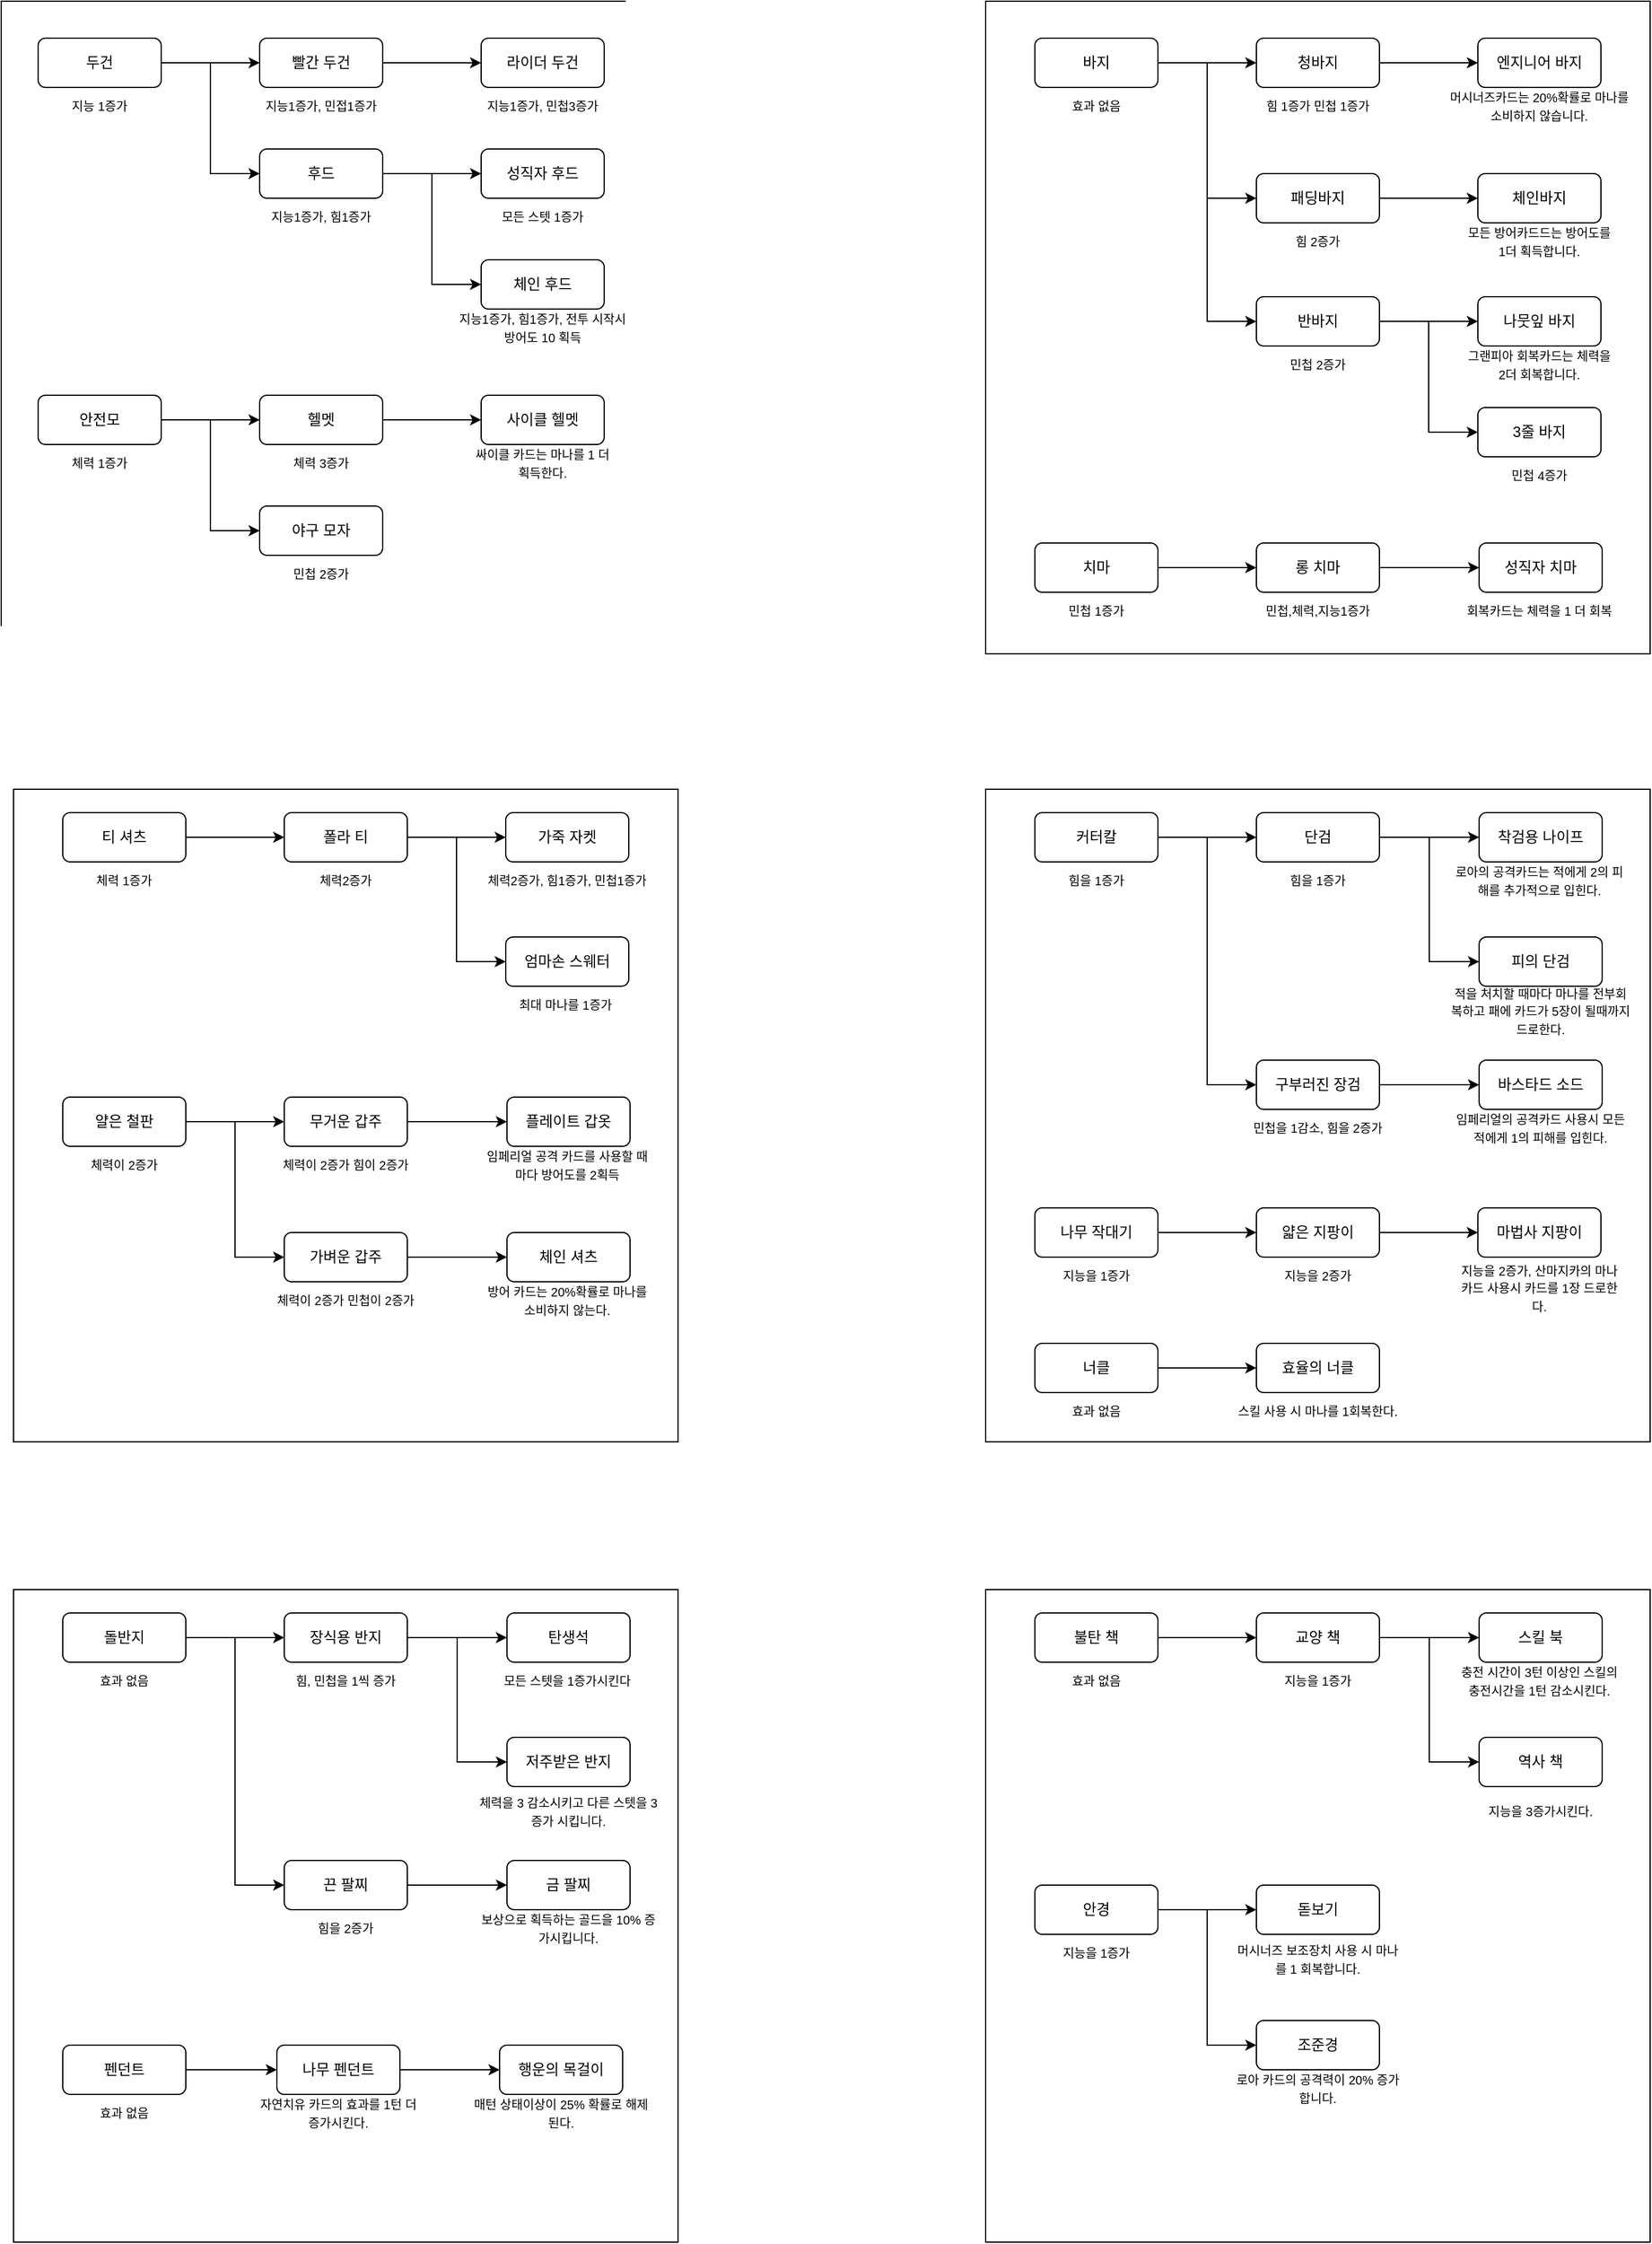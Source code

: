 <mxfile version="14.8.6" type="device"><diagram id="tRUsgmq3dJp9gUwd2POu" name="Page-1"><mxGraphModel dx="930" dy="784" grid="1" gridSize="10" guides="1" tooltips="1" connect="1" arrows="1" fold="1" page="1" pageScale="1" pageWidth="827" pageHeight="1169" math="0" shadow="0"><root><mxCell id="0"/><mxCell id="1" parent="0"/><mxCell id="1sUyY6JfvNQbtPltV4Bg-137" value="" style="rounded=0;whiteSpace=wrap;html=1;" parent="1" vertex="1"><mxGeometry x="50" y="670" width="540" height="530" as="geometry"/></mxCell><mxCell id="1sUyY6JfvNQbtPltV4Bg-136" value="" style="rounded=0;whiteSpace=wrap;html=1;" parent="1" vertex="1"><mxGeometry x="840" y="670" width="540" height="530" as="geometry"/></mxCell><mxCell id="1sUyY6JfvNQbtPltV4Bg-135" value="" style="rounded=0;whiteSpace=wrap;html=1;" parent="1" vertex="1"><mxGeometry x="840" y="30" width="540" height="530" as="geometry"/></mxCell><mxCell id="1sUyY6JfvNQbtPltV4Bg-134" value="" style="rounded=0;whiteSpace=wrap;html=1;" parent="1" vertex="1"><mxGeometry x="40" y="30" width="540" height="530" as="geometry"/></mxCell><mxCell id="1sUyY6JfvNQbtPltV4Bg-19" style="edgeStyle=orthogonalEdgeStyle;rounded=0;orthogonalLoop=1;jettySize=auto;html=1;exitX=1;exitY=0.5;exitDx=0;exitDy=0;entryX=0;entryY=0.5;entryDx=0;entryDy=0;" parent="1" source="1sUyY6JfvNQbtPltV4Bg-1" target="1sUyY6JfvNQbtPltV4Bg-2" edge="1"><mxGeometry relative="1" as="geometry"/></mxCell><mxCell id="1sUyY6JfvNQbtPltV4Bg-20" style="edgeStyle=orthogonalEdgeStyle;rounded=0;orthogonalLoop=1;jettySize=auto;html=1;exitX=1;exitY=0.5;exitDx=0;exitDy=0;entryX=0;entryY=0.5;entryDx=0;entryDy=0;" parent="1" source="1sUyY6JfvNQbtPltV4Bg-1" target="1sUyY6JfvNQbtPltV4Bg-4" edge="1"><mxGeometry relative="1" as="geometry"/></mxCell><mxCell id="1sUyY6JfvNQbtPltV4Bg-1" value="두건" style="rounded=1;whiteSpace=wrap;html=1;" parent="1" vertex="1"><mxGeometry x="70" y="60" width="100" height="40" as="geometry"/></mxCell><mxCell id="1sUyY6JfvNQbtPltV4Bg-21" style="edgeStyle=orthogonalEdgeStyle;rounded=0;orthogonalLoop=1;jettySize=auto;html=1;exitX=1;exitY=0.5;exitDx=0;exitDy=0;" parent="1" source="1sUyY6JfvNQbtPltV4Bg-2" target="1sUyY6JfvNQbtPltV4Bg-3" edge="1"><mxGeometry relative="1" as="geometry"/></mxCell><mxCell id="1sUyY6JfvNQbtPltV4Bg-2" value="빨간 두건" style="rounded=1;whiteSpace=wrap;html=1;" parent="1" vertex="1"><mxGeometry x="250" y="60" width="100" height="40" as="geometry"/></mxCell><mxCell id="1sUyY6JfvNQbtPltV4Bg-3" value="라이더 두건" style="rounded=1;whiteSpace=wrap;html=1;" parent="1" vertex="1"><mxGeometry x="430" y="60" width="100" height="40" as="geometry"/></mxCell><mxCell id="1sUyY6JfvNQbtPltV4Bg-22" style="edgeStyle=orthogonalEdgeStyle;rounded=0;orthogonalLoop=1;jettySize=auto;html=1;exitX=1;exitY=0.5;exitDx=0;exitDy=0;" parent="1" source="1sUyY6JfvNQbtPltV4Bg-4" target="1sUyY6JfvNQbtPltV4Bg-5" edge="1"><mxGeometry relative="1" as="geometry"/></mxCell><mxCell id="1sUyY6JfvNQbtPltV4Bg-23" style="edgeStyle=orthogonalEdgeStyle;rounded=0;orthogonalLoop=1;jettySize=auto;html=1;exitX=1;exitY=0.5;exitDx=0;exitDy=0;entryX=0;entryY=0.5;entryDx=0;entryDy=0;" parent="1" source="1sUyY6JfvNQbtPltV4Bg-4" target="1sUyY6JfvNQbtPltV4Bg-6" edge="1"><mxGeometry relative="1" as="geometry"/></mxCell><mxCell id="1sUyY6JfvNQbtPltV4Bg-4" value="후드" style="rounded=1;whiteSpace=wrap;html=1;" parent="1" vertex="1"><mxGeometry x="250" y="150" width="100" height="40" as="geometry"/></mxCell><mxCell id="1sUyY6JfvNQbtPltV4Bg-5" value="성직자 후드" style="rounded=1;whiteSpace=wrap;html=1;" parent="1" vertex="1"><mxGeometry x="430" y="150" width="100" height="40" as="geometry"/></mxCell><mxCell id="1sUyY6JfvNQbtPltV4Bg-6" value="체인 후드" style="rounded=1;whiteSpace=wrap;html=1;" parent="1" vertex="1"><mxGeometry x="430" y="240" width="100" height="40" as="geometry"/></mxCell><mxCell id="1sUyY6JfvNQbtPltV4Bg-25" style="edgeStyle=orthogonalEdgeStyle;rounded=0;orthogonalLoop=1;jettySize=auto;html=1;exitX=1;exitY=0.5;exitDx=0;exitDy=0;" parent="1" source="1sUyY6JfvNQbtPltV4Bg-7" target="1sUyY6JfvNQbtPltV4Bg-8" edge="1"><mxGeometry relative="1" as="geometry"/></mxCell><mxCell id="1sUyY6JfvNQbtPltV4Bg-26" style="edgeStyle=orthogonalEdgeStyle;rounded=0;orthogonalLoop=1;jettySize=auto;html=1;exitX=1;exitY=0.5;exitDx=0;exitDy=0;entryX=0;entryY=0.5;entryDx=0;entryDy=0;" parent="1" source="1sUyY6JfvNQbtPltV4Bg-7" target="1sUyY6JfvNQbtPltV4Bg-10" edge="1"><mxGeometry relative="1" as="geometry"/></mxCell><mxCell id="1sUyY6JfvNQbtPltV4Bg-7" value="안전모" style="rounded=1;whiteSpace=wrap;html=1;" parent="1" vertex="1"><mxGeometry x="70" y="350" width="100" height="40" as="geometry"/></mxCell><mxCell id="1sUyY6JfvNQbtPltV4Bg-27" style="edgeStyle=orthogonalEdgeStyle;rounded=0;orthogonalLoop=1;jettySize=auto;html=1;exitX=1;exitY=0.5;exitDx=0;exitDy=0;" parent="1" source="1sUyY6JfvNQbtPltV4Bg-8" target="1sUyY6JfvNQbtPltV4Bg-9" edge="1"><mxGeometry relative="1" as="geometry"/></mxCell><mxCell id="1sUyY6JfvNQbtPltV4Bg-8" value="헬멧" style="rounded=1;whiteSpace=wrap;html=1;" parent="1" vertex="1"><mxGeometry x="250" y="350" width="100" height="40" as="geometry"/></mxCell><mxCell id="1sUyY6JfvNQbtPltV4Bg-9" value="사이클 헬멧" style="rounded=1;whiteSpace=wrap;html=1;" parent="1" vertex="1"><mxGeometry x="430" y="350" width="100" height="40" as="geometry"/></mxCell><mxCell id="1sUyY6JfvNQbtPltV4Bg-10" value="야구 모자" style="rounded=1;whiteSpace=wrap;html=1;" parent="1" vertex="1"><mxGeometry x="250" y="440" width="100" height="40" as="geometry"/></mxCell><mxCell id="1sUyY6JfvNQbtPltV4Bg-12" value="&lt;span style=&quot;font-size: 10px&quot;&gt;지능 1증가&lt;/span&gt;" style="text;html=1;strokeColor=none;fillColor=none;align=center;verticalAlign=middle;whiteSpace=wrap;rounded=0;" parent="1" vertex="1"><mxGeometry x="60" y="100" width="120" height="30" as="geometry"/></mxCell><mxCell id="1sUyY6JfvNQbtPltV4Bg-13" value="&lt;span style=&quot;font-size: 10px&quot;&gt;지능1증가, 민접1증가&lt;/span&gt;" style="text;html=1;strokeColor=none;fillColor=none;align=center;verticalAlign=middle;whiteSpace=wrap;rounded=0;" parent="1" vertex="1"><mxGeometry x="240" y="100" width="120" height="30" as="geometry"/></mxCell><mxCell id="1sUyY6JfvNQbtPltV4Bg-14" value="&lt;span style=&quot;font-size: 10px&quot;&gt;지능1증가, 민첩3증가&lt;/span&gt;" style="text;html=1;strokeColor=none;fillColor=none;align=center;verticalAlign=middle;whiteSpace=wrap;rounded=0;" parent="1" vertex="1"><mxGeometry x="420" y="100" width="120" height="30" as="geometry"/></mxCell><mxCell id="1sUyY6JfvNQbtPltV4Bg-15" value="&lt;span style=&quot;font-size: 10px&quot;&gt;지능1증가, 힘1증가&lt;/span&gt;" style="text;html=1;strokeColor=none;fillColor=none;align=center;verticalAlign=middle;whiteSpace=wrap;rounded=0;" parent="1" vertex="1"><mxGeometry x="240" y="190" width="120" height="30" as="geometry"/></mxCell><mxCell id="1sUyY6JfvNQbtPltV4Bg-16" value="&lt;span style=&quot;font-size: 10px&quot;&gt;지능1증가, 힘1증가, 전투 시작시 방어도 10 획득&lt;/span&gt;" style="text;html=1;strokeColor=none;fillColor=none;align=center;verticalAlign=middle;whiteSpace=wrap;rounded=0;" parent="1" vertex="1"><mxGeometry x="410" y="280" width="140" height="30" as="geometry"/></mxCell><mxCell id="1sUyY6JfvNQbtPltV4Bg-18" value="&lt;span style=&quot;font-size: 10px&quot;&gt;체력 1증가&lt;/span&gt;" style="text;html=1;strokeColor=none;fillColor=none;align=center;verticalAlign=middle;whiteSpace=wrap;rounded=0;" parent="1" vertex="1"><mxGeometry x="60" y="390" width="120" height="30" as="geometry"/></mxCell><mxCell id="1sUyY6JfvNQbtPltV4Bg-24" value="&lt;span style=&quot;font-size: 10px&quot;&gt;모든 스텟 1증가&lt;/span&gt;" style="text;html=1;strokeColor=none;fillColor=none;align=center;verticalAlign=middle;whiteSpace=wrap;rounded=0;" parent="1" vertex="1"><mxGeometry x="420" y="190" width="120" height="30" as="geometry"/></mxCell><mxCell id="1sUyY6JfvNQbtPltV4Bg-28" value="&lt;span style=&quot;font-size: 10px&quot;&gt;싸이클 카드는 마나를 1 더 획득한다.&lt;/span&gt;" style="text;html=1;strokeColor=none;fillColor=none;align=center;verticalAlign=middle;whiteSpace=wrap;rounded=0;" parent="1" vertex="1"><mxGeometry x="420" y="390" width="120" height="30" as="geometry"/></mxCell><mxCell id="1sUyY6JfvNQbtPltV4Bg-29" value="&lt;span style=&quot;font-size: 10px&quot;&gt;체력 3증가&lt;/span&gt;" style="text;html=1;strokeColor=none;fillColor=none;align=center;verticalAlign=middle;whiteSpace=wrap;rounded=0;" parent="1" vertex="1"><mxGeometry x="240" y="390" width="120" height="30" as="geometry"/></mxCell><mxCell id="1sUyY6JfvNQbtPltV4Bg-30" value="&lt;span style=&quot;font-size: 10px&quot;&gt;민첩 2증가&lt;/span&gt;" style="text;html=1;strokeColor=none;fillColor=none;align=center;verticalAlign=middle;whiteSpace=wrap;rounded=0;" parent="1" vertex="1"><mxGeometry x="240" y="480" width="120" height="30" as="geometry"/></mxCell><mxCell id="1sUyY6JfvNQbtPltV4Bg-31" style="edgeStyle=orthogonalEdgeStyle;rounded=0;orthogonalLoop=1;jettySize=auto;html=1;exitX=1;exitY=0.5;exitDx=0;exitDy=0;entryX=0;entryY=0.5;entryDx=0;entryDy=0;" parent="1" source="1sUyY6JfvNQbtPltV4Bg-33" target="1sUyY6JfvNQbtPltV4Bg-35" edge="1"><mxGeometry relative="1" as="geometry"/></mxCell><mxCell id="1sUyY6JfvNQbtPltV4Bg-32" style="edgeStyle=orthogonalEdgeStyle;rounded=0;orthogonalLoop=1;jettySize=auto;html=1;exitX=1;exitY=0.5;exitDx=0;exitDy=0;entryX=0;entryY=0.5;entryDx=0;entryDy=0;" parent="1" source="1sUyY6JfvNQbtPltV4Bg-33" target="1sUyY6JfvNQbtPltV4Bg-39" edge="1"><mxGeometry relative="1" as="geometry"/></mxCell><mxCell id="1sUyY6JfvNQbtPltV4Bg-64" style="edgeStyle=orthogonalEdgeStyle;rounded=0;orthogonalLoop=1;jettySize=auto;html=1;exitX=1;exitY=0.5;exitDx=0;exitDy=0;entryX=0;entryY=0.5;entryDx=0;entryDy=0;" parent="1" source="1sUyY6JfvNQbtPltV4Bg-33" target="1sUyY6JfvNQbtPltV4Bg-60" edge="1"><mxGeometry relative="1" as="geometry"/></mxCell><mxCell id="1sUyY6JfvNQbtPltV4Bg-33" value="바지" style="rounded=1;whiteSpace=wrap;html=1;" parent="1" vertex="1"><mxGeometry x="880" y="60" width="100" height="40" as="geometry"/></mxCell><mxCell id="1sUyY6JfvNQbtPltV4Bg-34" style="edgeStyle=orthogonalEdgeStyle;rounded=0;orthogonalLoop=1;jettySize=auto;html=1;exitX=1;exitY=0.5;exitDx=0;exitDy=0;" parent="1" source="1sUyY6JfvNQbtPltV4Bg-35" target="1sUyY6JfvNQbtPltV4Bg-36" edge="1"><mxGeometry relative="1" as="geometry"/></mxCell><mxCell id="1sUyY6JfvNQbtPltV4Bg-35" value="청바지" style="rounded=1;whiteSpace=wrap;html=1;" parent="1" vertex="1"><mxGeometry x="1060" y="60" width="100" height="40" as="geometry"/></mxCell><mxCell id="1sUyY6JfvNQbtPltV4Bg-36" value="엔지니어 바지" style="rounded=1;whiteSpace=wrap;html=1;" parent="1" vertex="1"><mxGeometry x="1240" y="60" width="100" height="40" as="geometry"/></mxCell><mxCell id="1sUyY6JfvNQbtPltV4Bg-37" style="edgeStyle=orthogonalEdgeStyle;rounded=0;orthogonalLoop=1;jettySize=auto;html=1;exitX=1;exitY=0.5;exitDx=0;exitDy=0;" parent="1" source="1sUyY6JfvNQbtPltV4Bg-39" target="1sUyY6JfvNQbtPltV4Bg-40" edge="1"><mxGeometry relative="1" as="geometry"/></mxCell><mxCell id="1sUyY6JfvNQbtPltV4Bg-38" style="edgeStyle=orthogonalEdgeStyle;rounded=0;orthogonalLoop=1;jettySize=auto;html=1;exitX=1;exitY=0.5;exitDx=0;exitDy=0;entryX=0;entryY=0.5;entryDx=0;entryDy=0;" parent="1" source="1sUyY6JfvNQbtPltV4Bg-39" target="1sUyY6JfvNQbtPltV4Bg-41" edge="1"><mxGeometry relative="1" as="geometry"/></mxCell><mxCell id="1sUyY6JfvNQbtPltV4Bg-39" value="반바지" style="rounded=1;whiteSpace=wrap;html=1;" parent="1" vertex="1"><mxGeometry x="1060" y="270" width="100" height="40" as="geometry"/></mxCell><mxCell id="1sUyY6JfvNQbtPltV4Bg-40" value="나뭇잎 바지" style="rounded=1;whiteSpace=wrap;html=1;" parent="1" vertex="1"><mxGeometry x="1240" y="270" width="100" height="40" as="geometry"/></mxCell><mxCell id="1sUyY6JfvNQbtPltV4Bg-41" value="3줄 바지" style="rounded=1;whiteSpace=wrap;html=1;" parent="1" vertex="1"><mxGeometry x="1240" y="360" width="100" height="40" as="geometry"/></mxCell><mxCell id="1sUyY6JfvNQbtPltV4Bg-49" value="&lt;span style=&quot;font-size: 10px&quot;&gt;효과 없음&lt;/span&gt;" style="text;html=1;strokeColor=none;fillColor=none;align=center;verticalAlign=middle;whiteSpace=wrap;rounded=0;" parent="1" vertex="1"><mxGeometry x="870" y="100" width="120" height="30" as="geometry"/></mxCell><mxCell id="1sUyY6JfvNQbtPltV4Bg-50" value="&lt;span style=&quot;font-size: 10px&quot;&gt;힘 1증가 민첩 1증가&lt;/span&gt;" style="text;html=1;strokeColor=none;fillColor=none;align=center;verticalAlign=middle;whiteSpace=wrap;rounded=0;" parent="1" vertex="1"><mxGeometry x="1050" y="100" width="120" height="30" as="geometry"/></mxCell><mxCell id="1sUyY6JfvNQbtPltV4Bg-51" value="&lt;span style=&quot;font-size: 10px&quot;&gt;머시너즈카드는 20%확률로 마나를 소비하지 않습니다.&lt;/span&gt;" style="text;html=1;strokeColor=none;fillColor=none;align=center;verticalAlign=middle;whiteSpace=wrap;rounded=0;" parent="1" vertex="1"><mxGeometry x="1215" y="100" width="150" height="30" as="geometry"/></mxCell><mxCell id="1sUyY6JfvNQbtPltV4Bg-52" value="&lt;span style=&quot;font-size: 10px&quot;&gt;민첩 2증가&lt;/span&gt;" style="text;html=1;strokeColor=none;fillColor=none;align=center;verticalAlign=middle;whiteSpace=wrap;rounded=0;" parent="1" vertex="1"><mxGeometry x="1050" y="310" width="120" height="30" as="geometry"/></mxCell><mxCell id="1sUyY6JfvNQbtPltV4Bg-53" value="&lt;span style=&quot;font-size: 10px&quot;&gt;민첩 4증가&lt;/span&gt;" style="text;html=1;strokeColor=none;fillColor=none;align=center;verticalAlign=middle;whiteSpace=wrap;rounded=0;" parent="1" vertex="1"><mxGeometry x="1220" y="400" width="140" height="30" as="geometry"/></mxCell><mxCell id="1sUyY6JfvNQbtPltV4Bg-55" value="&lt;span style=&quot;font-size: 10px&quot;&gt;그랜피아 회복카드는 체력을 2더 회복합니다.&lt;/span&gt;" style="text;html=1;strokeColor=none;fillColor=none;align=center;verticalAlign=middle;whiteSpace=wrap;rounded=0;" parent="1" vertex="1"><mxGeometry x="1230" y="310" width="120" height="30" as="geometry"/></mxCell><mxCell id="1sUyY6JfvNQbtPltV4Bg-59" style="edgeStyle=orthogonalEdgeStyle;rounded=0;orthogonalLoop=1;jettySize=auto;html=1;exitX=1;exitY=0.5;exitDx=0;exitDy=0;" parent="1" source="1sUyY6JfvNQbtPltV4Bg-60" target="1sUyY6JfvNQbtPltV4Bg-61" edge="1"><mxGeometry relative="1" as="geometry"/></mxCell><mxCell id="1sUyY6JfvNQbtPltV4Bg-60" value="패딩바지" style="rounded=1;whiteSpace=wrap;html=1;" parent="1" vertex="1"><mxGeometry x="1060" y="170" width="100" height="40" as="geometry"/></mxCell><mxCell id="1sUyY6JfvNQbtPltV4Bg-61" value="체인바지" style="rounded=1;whiteSpace=wrap;html=1;" parent="1" vertex="1"><mxGeometry x="1240" y="170" width="100" height="40" as="geometry"/></mxCell><mxCell id="1sUyY6JfvNQbtPltV4Bg-62" value="&lt;span style=&quot;font-size: 10px&quot;&gt;힘 2증가&lt;/span&gt;" style="text;html=1;strokeColor=none;fillColor=none;align=center;verticalAlign=middle;whiteSpace=wrap;rounded=0;" parent="1" vertex="1"><mxGeometry x="1050" y="210" width="120" height="30" as="geometry"/></mxCell><mxCell id="1sUyY6JfvNQbtPltV4Bg-63" value="&lt;span style=&quot;font-size: 10px&quot;&gt;모든 방어카드드는 방어도를 1더 획득합니다.&lt;/span&gt;" style="text;html=1;strokeColor=none;fillColor=none;align=center;verticalAlign=middle;whiteSpace=wrap;rounded=0;" parent="1" vertex="1"><mxGeometry x="1230" y="210" width="120" height="30" as="geometry"/></mxCell><mxCell id="1sUyY6JfvNQbtPltV4Bg-68" style="edgeStyle=orthogonalEdgeStyle;rounded=0;orthogonalLoop=1;jettySize=auto;html=1;exitX=1;exitY=0.5;exitDx=0;exitDy=0;entryX=0;entryY=0.5;entryDx=0;entryDy=0;" parent="1" source="1sUyY6JfvNQbtPltV4Bg-65" target="1sUyY6JfvNQbtPltV4Bg-66" edge="1"><mxGeometry relative="1" as="geometry"/></mxCell><mxCell id="1sUyY6JfvNQbtPltV4Bg-65" value="치마" style="rounded=1;whiteSpace=wrap;html=1;" parent="1" vertex="1"><mxGeometry x="880" y="470" width="100" height="40" as="geometry"/></mxCell><mxCell id="1sUyY6JfvNQbtPltV4Bg-70" style="edgeStyle=orthogonalEdgeStyle;rounded=0;orthogonalLoop=1;jettySize=auto;html=1;exitX=1;exitY=0.5;exitDx=0;exitDy=0;entryX=0;entryY=0.5;entryDx=0;entryDy=0;" parent="1" source="1sUyY6JfvNQbtPltV4Bg-66" target="1sUyY6JfvNQbtPltV4Bg-69" edge="1"><mxGeometry relative="1" as="geometry"/></mxCell><mxCell id="1sUyY6JfvNQbtPltV4Bg-66" value="롱 치마" style="rounded=1;whiteSpace=wrap;html=1;" parent="1" vertex="1"><mxGeometry x="1060" y="470" width="100" height="40" as="geometry"/></mxCell><mxCell id="1sUyY6JfvNQbtPltV4Bg-69" value="성직자 치마" style="rounded=1;whiteSpace=wrap;html=1;" parent="1" vertex="1"><mxGeometry x="1241" y="470" width="100" height="40" as="geometry"/></mxCell><mxCell id="1sUyY6JfvNQbtPltV4Bg-71" value="&lt;span style=&quot;font-size: 10px&quot;&gt;회복카드는 체력을 1 더 회복&lt;/span&gt;" style="text;html=1;strokeColor=none;fillColor=none;align=center;verticalAlign=middle;whiteSpace=wrap;rounded=0;" parent="1" vertex="1"><mxGeometry x="1220" y="510" width="140" height="30" as="geometry"/></mxCell><mxCell id="1sUyY6JfvNQbtPltV4Bg-72" value="&lt;span style=&quot;font-size: 10px&quot;&gt;민첩,체력,지능1증가&lt;/span&gt;" style="text;html=1;strokeColor=none;fillColor=none;align=center;verticalAlign=middle;whiteSpace=wrap;rounded=0;" parent="1" vertex="1"><mxGeometry x="1040" y="510" width="140" height="30" as="geometry"/></mxCell><mxCell id="1sUyY6JfvNQbtPltV4Bg-73" value="&lt;span style=&quot;font-size: 10px&quot;&gt;민첩 1증가&lt;/span&gt;" style="text;html=1;strokeColor=none;fillColor=none;align=center;verticalAlign=middle;whiteSpace=wrap;rounded=0;" parent="1" vertex="1"><mxGeometry x="860" y="510" width="140" height="30" as="geometry"/></mxCell><mxCell id="1sUyY6JfvNQbtPltV4Bg-74" style="edgeStyle=orthogonalEdgeStyle;rounded=0;orthogonalLoop=1;jettySize=auto;html=1;exitX=1;exitY=0.5;exitDx=0;exitDy=0;entryX=0;entryY=0.5;entryDx=0;entryDy=0;" parent="1" source="1sUyY6JfvNQbtPltV4Bg-77" target="1sUyY6JfvNQbtPltV4Bg-79" edge="1"><mxGeometry relative="1" as="geometry"/></mxCell><mxCell id="1sUyY6JfvNQbtPltV4Bg-77" value="티 셔츠" style="rounded=1;whiteSpace=wrap;html=1;" parent="1" vertex="1"><mxGeometry x="90" y="689" width="100" height="40" as="geometry"/></mxCell><mxCell id="1sUyY6JfvNQbtPltV4Bg-78" style="edgeStyle=orthogonalEdgeStyle;rounded=0;orthogonalLoop=1;jettySize=auto;html=1;exitX=1;exitY=0.5;exitDx=0;exitDy=0;" parent="1" source="1sUyY6JfvNQbtPltV4Bg-79" target="1sUyY6JfvNQbtPltV4Bg-80" edge="1"><mxGeometry relative="1" as="geometry"/></mxCell><mxCell id="1sUyY6JfvNQbtPltV4Bg-109" style="edgeStyle=orthogonalEdgeStyle;rounded=0;orthogonalLoop=1;jettySize=auto;html=1;exitX=1;exitY=0.5;exitDx=0;exitDy=0;entryX=0;entryY=0.5;entryDx=0;entryDy=0;" parent="1" source="1sUyY6JfvNQbtPltV4Bg-79" target="1sUyY6JfvNQbtPltV4Bg-107" edge="1"><mxGeometry relative="1" as="geometry"/></mxCell><mxCell id="1sUyY6JfvNQbtPltV4Bg-79" value="폴라 티" style="rounded=1;whiteSpace=wrap;html=1;" parent="1" vertex="1"><mxGeometry x="270" y="689" width="100" height="40" as="geometry"/></mxCell><mxCell id="1sUyY6JfvNQbtPltV4Bg-80" value="가죽 자켓" style="rounded=1;whiteSpace=wrap;html=1;" parent="1" vertex="1"><mxGeometry x="450" y="689" width="100" height="40" as="geometry"/></mxCell><mxCell id="1sUyY6JfvNQbtPltV4Bg-86" value="&lt;span style=&quot;font-size: 10px&quot;&gt;체력 1증가&lt;/span&gt;" style="text;html=1;strokeColor=none;fillColor=none;align=center;verticalAlign=middle;whiteSpace=wrap;rounded=0;" parent="1" vertex="1"><mxGeometry x="80" y="729" width="120" height="30" as="geometry"/></mxCell><mxCell id="1sUyY6JfvNQbtPltV4Bg-87" value="&lt;span style=&quot;font-size: 10px&quot;&gt;체력2증가&lt;/span&gt;" style="text;html=1;strokeColor=none;fillColor=none;align=center;verticalAlign=middle;whiteSpace=wrap;rounded=0;" parent="1" vertex="1"><mxGeometry x="260" y="729" width="120" height="30" as="geometry"/></mxCell><mxCell id="1sUyY6JfvNQbtPltV4Bg-88" value="&lt;span style=&quot;font-size: 10px&quot;&gt;체력2증가, 힘1증가, 민첩1증가&lt;/span&gt;" style="text;html=1;strokeColor=none;fillColor=none;align=center;verticalAlign=middle;whiteSpace=wrap;rounded=0;" parent="1" vertex="1"><mxGeometry x="425" y="729" width="150" height="30" as="geometry"/></mxCell><mxCell id="1sUyY6JfvNQbtPltV4Bg-97" style="edgeStyle=orthogonalEdgeStyle;rounded=0;orthogonalLoop=1;jettySize=auto;html=1;exitX=1;exitY=0.5;exitDx=0;exitDy=0;entryX=0;entryY=0.5;entryDx=0;entryDy=0;" parent="1" source="1sUyY6JfvNQbtPltV4Bg-98" target="1sUyY6JfvNQbtPltV4Bg-100" edge="1"><mxGeometry relative="1" as="geometry"/></mxCell><mxCell id="1sUyY6JfvNQbtPltV4Bg-115" style="edgeStyle=orthogonalEdgeStyle;rounded=0;orthogonalLoop=1;jettySize=auto;html=1;exitX=1;exitY=0.5;exitDx=0;exitDy=0;entryX=0;entryY=0.5;entryDx=0;entryDy=0;" parent="1" source="1sUyY6JfvNQbtPltV4Bg-98" target="1sUyY6JfvNQbtPltV4Bg-111" edge="1"><mxGeometry relative="1" as="geometry"/></mxCell><mxCell id="1sUyY6JfvNQbtPltV4Bg-98" value="얄은 철판" style="rounded=1;whiteSpace=wrap;html=1;" parent="1" vertex="1"><mxGeometry x="90" y="920" width="100" height="40" as="geometry"/></mxCell><mxCell id="1sUyY6JfvNQbtPltV4Bg-99" style="edgeStyle=orthogonalEdgeStyle;rounded=0;orthogonalLoop=1;jettySize=auto;html=1;exitX=1;exitY=0.5;exitDx=0;exitDy=0;entryX=0;entryY=0.5;entryDx=0;entryDy=0;" parent="1" source="1sUyY6JfvNQbtPltV4Bg-100" target="1sUyY6JfvNQbtPltV4Bg-101" edge="1"><mxGeometry relative="1" as="geometry"/></mxCell><mxCell id="1sUyY6JfvNQbtPltV4Bg-100" value="무거운 갑주" style="rounded=1;whiteSpace=wrap;html=1;" parent="1" vertex="1"><mxGeometry x="270" y="920" width="100" height="40" as="geometry"/></mxCell><mxCell id="1sUyY6JfvNQbtPltV4Bg-101" value="플레이트 갑옷" style="rounded=1;whiteSpace=wrap;html=1;" parent="1" vertex="1"><mxGeometry x="451" y="920" width="100" height="40" as="geometry"/></mxCell><mxCell id="1sUyY6JfvNQbtPltV4Bg-102" value="&lt;span style=&quot;font-size: 10px&quot;&gt;임페리얼 공격 카드를 사용할 때마다 방어도를 2획득&lt;/span&gt;" style="text;html=1;strokeColor=none;fillColor=none;align=center;verticalAlign=middle;whiteSpace=wrap;rounded=0;" parent="1" vertex="1"><mxGeometry x="430" y="960" width="140" height="30" as="geometry"/></mxCell><mxCell id="1sUyY6JfvNQbtPltV4Bg-103" value="&lt;span style=&quot;font-size: 10px&quot;&gt;체력이 2증가 힘이 2증가&lt;/span&gt;" style="text;html=1;strokeColor=none;fillColor=none;align=center;verticalAlign=middle;whiteSpace=wrap;rounded=0;" parent="1" vertex="1"><mxGeometry x="250" y="960" width="140" height="30" as="geometry"/></mxCell><mxCell id="1sUyY6JfvNQbtPltV4Bg-104" value="&lt;span style=&quot;font-size: 10px&quot;&gt;체력이 2증가&lt;/span&gt;" style="text;html=1;strokeColor=none;fillColor=none;align=center;verticalAlign=middle;whiteSpace=wrap;rounded=0;" parent="1" vertex="1"><mxGeometry x="70" y="960" width="140" height="30" as="geometry"/></mxCell><mxCell id="1sUyY6JfvNQbtPltV4Bg-107" value="엄마손 스웨터" style="rounded=1;whiteSpace=wrap;html=1;" parent="1" vertex="1"><mxGeometry x="450" y="790" width="100" height="40" as="geometry"/></mxCell><mxCell id="1sUyY6JfvNQbtPltV4Bg-108" value="&lt;span style=&quot;font-size: 10px&quot;&gt;최대 마나를 1증가&amp;nbsp;&lt;/span&gt;" style="text;html=1;strokeColor=none;fillColor=none;align=center;verticalAlign=middle;whiteSpace=wrap;rounded=0;" parent="1" vertex="1"><mxGeometry x="440" y="830" width="120" height="30" as="geometry"/></mxCell><mxCell id="1sUyY6JfvNQbtPltV4Bg-110" style="edgeStyle=orthogonalEdgeStyle;rounded=0;orthogonalLoop=1;jettySize=auto;html=1;exitX=1;exitY=0.5;exitDx=0;exitDy=0;entryX=0;entryY=0.5;entryDx=0;entryDy=0;" parent="1" source="1sUyY6JfvNQbtPltV4Bg-111" target="1sUyY6JfvNQbtPltV4Bg-112" edge="1"><mxGeometry relative="1" as="geometry"/></mxCell><mxCell id="1sUyY6JfvNQbtPltV4Bg-111" value="가벼운 갑주" style="rounded=1;whiteSpace=wrap;html=1;" parent="1" vertex="1"><mxGeometry x="270" y="1030" width="100" height="40" as="geometry"/></mxCell><mxCell id="1sUyY6JfvNQbtPltV4Bg-112" value="체인 셔츠" style="rounded=1;whiteSpace=wrap;html=1;" parent="1" vertex="1"><mxGeometry x="451" y="1030" width="100" height="40" as="geometry"/></mxCell><mxCell id="1sUyY6JfvNQbtPltV4Bg-113" value="&lt;span style=&quot;font-size: 10px&quot;&gt;방어 카드는 20%확률로 마나를 소비하지 않는다.&lt;/span&gt;" style="text;html=1;strokeColor=none;fillColor=none;align=center;verticalAlign=middle;whiteSpace=wrap;rounded=0;" parent="1" vertex="1"><mxGeometry x="430" y="1070" width="140" height="30" as="geometry"/></mxCell><mxCell id="1sUyY6JfvNQbtPltV4Bg-114" value="&lt;span style=&quot;font-size: 10px&quot;&gt;체력이 2증가 민첩이 2증가&lt;/span&gt;" style="text;html=1;strokeColor=none;fillColor=none;align=center;verticalAlign=middle;whiteSpace=wrap;rounded=0;" parent="1" vertex="1"><mxGeometry x="250" y="1070" width="140" height="30" as="geometry"/></mxCell><mxCell id="1sUyY6JfvNQbtPltV4Bg-116" style="edgeStyle=orthogonalEdgeStyle;rounded=0;orthogonalLoop=1;jettySize=auto;html=1;exitX=1;exitY=0.5;exitDx=0;exitDy=0;entryX=0;entryY=0.5;entryDx=0;entryDy=0;" parent="1" source="1sUyY6JfvNQbtPltV4Bg-118" target="1sUyY6JfvNQbtPltV4Bg-120" edge="1"><mxGeometry relative="1" as="geometry"/></mxCell><mxCell id="1sUyY6JfvNQbtPltV4Bg-117" style="edgeStyle=orthogonalEdgeStyle;rounded=0;orthogonalLoop=1;jettySize=auto;html=1;exitX=1;exitY=0.5;exitDx=0;exitDy=0;entryX=0;entryY=0.5;entryDx=0;entryDy=0;" parent="1" source="1sUyY6JfvNQbtPltV4Bg-118" target="1sUyY6JfvNQbtPltV4Bg-126" edge="1"><mxGeometry relative="1" as="geometry"/></mxCell><mxCell id="1sUyY6JfvNQbtPltV4Bg-118" value="커터칼" style="rounded=1;whiteSpace=wrap;html=1;" parent="1" vertex="1"><mxGeometry x="880" y="689" width="100" height="40" as="geometry"/></mxCell><mxCell id="1sUyY6JfvNQbtPltV4Bg-119" style="edgeStyle=orthogonalEdgeStyle;rounded=0;orthogonalLoop=1;jettySize=auto;html=1;exitX=1;exitY=0.5;exitDx=0;exitDy=0;entryX=0;entryY=0.5;entryDx=0;entryDy=0;" parent="1" source="1sUyY6JfvNQbtPltV4Bg-120" target="1sUyY6JfvNQbtPltV4Bg-121" edge="1"><mxGeometry relative="1" as="geometry"/></mxCell><mxCell id="1sUyY6JfvNQbtPltV4Bg-144" style="edgeStyle=orthogonalEdgeStyle;rounded=0;orthogonalLoop=1;jettySize=auto;html=1;exitX=1;exitY=0.5;exitDx=0;exitDy=0;entryX=0;entryY=0.5;entryDx=0;entryDy=0;" parent="1" source="1sUyY6JfvNQbtPltV4Bg-120" target="1sUyY6JfvNQbtPltV4Bg-131" edge="1"><mxGeometry relative="1" as="geometry"/></mxCell><mxCell id="1sUyY6JfvNQbtPltV4Bg-120" value="단검" style="rounded=1;whiteSpace=wrap;html=1;" parent="1" vertex="1"><mxGeometry x="1060" y="689" width="100" height="40" as="geometry"/></mxCell><mxCell id="1sUyY6JfvNQbtPltV4Bg-121" value="착검용 나이프" style="rounded=1;whiteSpace=wrap;html=1;" parent="1" vertex="1"><mxGeometry x="1241" y="689" width="100" height="40" as="geometry"/></mxCell><mxCell id="1sUyY6JfvNQbtPltV4Bg-122" value="&lt;span style=&quot;font-size: 10px&quot;&gt;로아의 공격카드는 적에게 2의 피해를 추가적으로 입힌다.&lt;/span&gt;" style="text;html=1;strokeColor=none;fillColor=none;align=center;verticalAlign=middle;whiteSpace=wrap;rounded=0;" parent="1" vertex="1"><mxGeometry x="1220" y="729" width="140" height="30" as="geometry"/></mxCell><mxCell id="1sUyY6JfvNQbtPltV4Bg-123" value="&lt;span style=&quot;font-size: 10px&quot;&gt;힘을 1증가&lt;/span&gt;" style="text;html=1;strokeColor=none;fillColor=none;align=center;verticalAlign=middle;whiteSpace=wrap;rounded=0;" parent="1" vertex="1"><mxGeometry x="1040" y="729" width="140" height="30" as="geometry"/></mxCell><mxCell id="1sUyY6JfvNQbtPltV4Bg-124" value="&lt;span style=&quot;font-size: 10px&quot;&gt;힘을 1증가&lt;/span&gt;" style="text;html=1;strokeColor=none;fillColor=none;align=center;verticalAlign=middle;whiteSpace=wrap;rounded=0;" parent="1" vertex="1"><mxGeometry x="860" y="729" width="140" height="30" as="geometry"/></mxCell><mxCell id="1sUyY6JfvNQbtPltV4Bg-125" style="edgeStyle=orthogonalEdgeStyle;rounded=0;orthogonalLoop=1;jettySize=auto;html=1;exitX=1;exitY=0.5;exitDx=0;exitDy=0;entryX=0;entryY=0.5;entryDx=0;entryDy=0;" parent="1" source="1sUyY6JfvNQbtPltV4Bg-126" target="1sUyY6JfvNQbtPltV4Bg-127" edge="1"><mxGeometry relative="1" as="geometry"/></mxCell><mxCell id="1sUyY6JfvNQbtPltV4Bg-126" value="구부러진 장검" style="rounded=1;whiteSpace=wrap;html=1;" parent="1" vertex="1"><mxGeometry x="1060" y="890" width="100" height="40" as="geometry"/></mxCell><mxCell id="1sUyY6JfvNQbtPltV4Bg-127" value="바스타드 소드" style="rounded=1;whiteSpace=wrap;html=1;" parent="1" vertex="1"><mxGeometry x="1241" y="890" width="100" height="40" as="geometry"/></mxCell><mxCell id="1sUyY6JfvNQbtPltV4Bg-128" value="&lt;span style=&quot;font-size: 10px&quot;&gt;임페리얼의 공격카드 사용시 모든 적에게 1의 피해를 입힌다.&lt;/span&gt;" style="text;html=1;strokeColor=none;fillColor=none;align=center;verticalAlign=middle;whiteSpace=wrap;rounded=0;" parent="1" vertex="1"><mxGeometry x="1216" y="930" width="150" height="30" as="geometry"/></mxCell><mxCell id="1sUyY6JfvNQbtPltV4Bg-129" value="&lt;span style=&quot;font-size: 10px&quot;&gt;민첩을 1감소, 힘을 2증가&lt;/span&gt;" style="text;html=1;strokeColor=none;fillColor=none;align=center;verticalAlign=middle;whiteSpace=wrap;rounded=0;" parent="1" vertex="1"><mxGeometry x="1040" y="930" width="140" height="30" as="geometry"/></mxCell><mxCell id="1sUyY6JfvNQbtPltV4Bg-141" style="edgeStyle=orthogonalEdgeStyle;rounded=0;orthogonalLoop=1;jettySize=auto;html=1;exitX=1;exitY=0.5;exitDx=0;exitDy=0;entryX=0;entryY=0.5;entryDx=0;entryDy=0;" parent="1" source="1sUyY6JfvNQbtPltV4Bg-130" target="1sUyY6JfvNQbtPltV4Bg-140" edge="1"><mxGeometry relative="1" as="geometry"/></mxCell><mxCell id="1sUyY6JfvNQbtPltV4Bg-130" value="나무 작대기" style="rounded=1;whiteSpace=wrap;html=1;" parent="1" vertex="1"><mxGeometry x="880" y="1010" width="100" height="40" as="geometry"/></mxCell><mxCell id="1sUyY6JfvNQbtPltV4Bg-131" value="피의 단검" style="rounded=1;whiteSpace=wrap;html=1;" parent="1" vertex="1"><mxGeometry x="1241" y="790" width="100" height="40" as="geometry"/></mxCell><mxCell id="1sUyY6JfvNQbtPltV4Bg-139" style="edgeStyle=orthogonalEdgeStyle;rounded=0;orthogonalLoop=1;jettySize=auto;html=1;exitX=1;exitY=0.5;exitDx=0;exitDy=0;entryX=0;entryY=0.5;entryDx=0;entryDy=0;" parent="1" source="1sUyY6JfvNQbtPltV4Bg-132" target="1sUyY6JfvNQbtPltV4Bg-138" edge="1"><mxGeometry relative="1" as="geometry"/></mxCell><mxCell id="1sUyY6JfvNQbtPltV4Bg-132" value="너클" style="rounded=1;whiteSpace=wrap;html=1;" parent="1" vertex="1"><mxGeometry x="880" y="1120" width="100" height="40" as="geometry"/></mxCell><mxCell id="1sUyY6JfvNQbtPltV4Bg-138" value="효율의 너클" style="rounded=1;whiteSpace=wrap;html=1;" parent="1" vertex="1"><mxGeometry x="1060" y="1120" width="100" height="40" as="geometry"/></mxCell><mxCell id="1sUyY6JfvNQbtPltV4Bg-143" style="edgeStyle=orthogonalEdgeStyle;rounded=0;orthogonalLoop=1;jettySize=auto;html=1;exitX=1;exitY=0.5;exitDx=0;exitDy=0;entryX=0;entryY=0.5;entryDx=0;entryDy=0;" parent="1" source="1sUyY6JfvNQbtPltV4Bg-140" target="1sUyY6JfvNQbtPltV4Bg-142" edge="1"><mxGeometry relative="1" as="geometry"/></mxCell><mxCell id="1sUyY6JfvNQbtPltV4Bg-140" value="얇은 지팡이" style="rounded=1;whiteSpace=wrap;html=1;" parent="1" vertex="1"><mxGeometry x="1060" y="1010" width="100" height="40" as="geometry"/></mxCell><mxCell id="1sUyY6JfvNQbtPltV4Bg-142" value="마법사 지팡이" style="rounded=1;whiteSpace=wrap;html=1;" parent="1" vertex="1"><mxGeometry x="1240" y="1010" width="100" height="40" as="geometry"/></mxCell><mxCell id="1sUyY6JfvNQbtPltV4Bg-146" value="&lt;span style=&quot;font-size: 10px&quot;&gt;스킬 사용 시 마나를 1회복한다.&lt;/span&gt;" style="text;html=1;strokeColor=none;fillColor=none;align=center;verticalAlign=middle;whiteSpace=wrap;rounded=0;" parent="1" vertex="1"><mxGeometry x="1040" y="1160" width="140" height="30" as="geometry"/></mxCell><mxCell id="1sUyY6JfvNQbtPltV4Bg-147" value="&lt;span style=&quot;font-size: 10px&quot;&gt;효과 없음&lt;/span&gt;" style="text;html=1;strokeColor=none;fillColor=none;align=center;verticalAlign=middle;whiteSpace=wrap;rounded=0;" parent="1" vertex="1"><mxGeometry x="860" y="1160" width="140" height="30" as="geometry"/></mxCell><mxCell id="1sUyY6JfvNQbtPltV4Bg-148" value="&lt;span style=&quot;font-size: 10px&quot;&gt;지능을 1증가&lt;/span&gt;" style="text;html=1;strokeColor=none;fillColor=none;align=center;verticalAlign=middle;whiteSpace=wrap;rounded=0;" parent="1" vertex="1"><mxGeometry x="860" y="1050" width="140" height="30" as="geometry"/></mxCell><mxCell id="1sUyY6JfvNQbtPltV4Bg-149" value="&lt;span style=&quot;font-size: 10px&quot;&gt;지능을 2증가&lt;/span&gt;" style="text;html=1;strokeColor=none;fillColor=none;align=center;verticalAlign=middle;whiteSpace=wrap;rounded=0;" parent="1" vertex="1"><mxGeometry x="1040" y="1050" width="140" height="30" as="geometry"/></mxCell><mxCell id="1sUyY6JfvNQbtPltV4Bg-151" value="&lt;span style=&quot;font-size: 10px&quot;&gt;지능을 2증가, 산마지카의 마나 카드 사용시 카드를 1장 드로한다.&lt;/span&gt;" style="text;html=1;strokeColor=none;fillColor=none;align=center;verticalAlign=middle;whiteSpace=wrap;rounded=0;" parent="1" vertex="1"><mxGeometry x="1220" y="1050" width="140" height="50" as="geometry"/></mxCell><mxCell id="1sUyY6JfvNQbtPltV4Bg-152" value="&lt;span style=&quot;font-size: 10px&quot;&gt;적을 처치할 때마다 마나를 전부회복하고 패에 카드가 5장이 될때까지 드로한다.&lt;/span&gt;" style="text;html=1;strokeColor=none;fillColor=none;align=center;verticalAlign=middle;whiteSpace=wrap;rounded=0;" parent="1" vertex="1"><mxGeometry x="1216" y="830" width="150" height="40" as="geometry"/></mxCell><mxCell id="1sUyY6JfvNQbtPltV4Bg-153" value="" style="rounded=0;whiteSpace=wrap;html=1;" parent="1" vertex="1"><mxGeometry x="50" y="1320" width="540" height="530" as="geometry"/></mxCell><mxCell id="1sUyY6JfvNQbtPltV4Bg-154" style="edgeStyle=orthogonalEdgeStyle;rounded=0;orthogonalLoop=1;jettySize=auto;html=1;exitX=1;exitY=0.5;exitDx=0;exitDy=0;entryX=0;entryY=0.5;entryDx=0;entryDy=0;" parent="1" source="1sUyY6JfvNQbtPltV4Bg-156" target="1sUyY6JfvNQbtPltV4Bg-159" edge="1"><mxGeometry relative="1" as="geometry"/></mxCell><mxCell id="1sUyY6JfvNQbtPltV4Bg-155" style="edgeStyle=orthogonalEdgeStyle;rounded=0;orthogonalLoop=1;jettySize=auto;html=1;exitX=1;exitY=0.5;exitDx=0;exitDy=0;entryX=0;entryY=0.5;entryDx=0;entryDy=0;" parent="1" source="1sUyY6JfvNQbtPltV4Bg-156" target="1sUyY6JfvNQbtPltV4Bg-165" edge="1"><mxGeometry relative="1" as="geometry"/></mxCell><mxCell id="1sUyY6JfvNQbtPltV4Bg-156" value="돌반지" style="rounded=1;whiteSpace=wrap;html=1;" parent="1" vertex="1"><mxGeometry x="90" y="1339" width="100" height="40" as="geometry"/></mxCell><mxCell id="1sUyY6JfvNQbtPltV4Bg-157" style="edgeStyle=orthogonalEdgeStyle;rounded=0;orthogonalLoop=1;jettySize=auto;html=1;exitX=1;exitY=0.5;exitDx=0;exitDy=0;entryX=0;entryY=0.5;entryDx=0;entryDy=0;" parent="1" source="1sUyY6JfvNQbtPltV4Bg-159" target="1sUyY6JfvNQbtPltV4Bg-160" edge="1"><mxGeometry relative="1" as="geometry"/></mxCell><mxCell id="1sUyY6JfvNQbtPltV4Bg-158" style="edgeStyle=orthogonalEdgeStyle;rounded=0;orthogonalLoop=1;jettySize=auto;html=1;exitX=1;exitY=0.5;exitDx=0;exitDy=0;entryX=0;entryY=0.5;entryDx=0;entryDy=0;" parent="1" source="1sUyY6JfvNQbtPltV4Bg-159" target="1sUyY6JfvNQbtPltV4Bg-171" edge="1"><mxGeometry relative="1" as="geometry"/></mxCell><mxCell id="1sUyY6JfvNQbtPltV4Bg-159" value="장식용 반지" style="rounded=1;whiteSpace=wrap;html=1;" parent="1" vertex="1"><mxGeometry x="270" y="1339" width="100" height="40" as="geometry"/></mxCell><mxCell id="1sUyY6JfvNQbtPltV4Bg-160" value="탄생석" style="rounded=1;whiteSpace=wrap;html=1;" parent="1" vertex="1"><mxGeometry x="451" y="1339" width="100" height="40" as="geometry"/></mxCell><mxCell id="1sUyY6JfvNQbtPltV4Bg-161" value="&lt;span style=&quot;font-size: 10px&quot;&gt;모든 스텟을 1증가시킨다&lt;/span&gt;" style="text;html=1;strokeColor=none;fillColor=none;align=center;verticalAlign=middle;whiteSpace=wrap;rounded=0;" parent="1" vertex="1"><mxGeometry x="430" y="1379" width="140" height="30" as="geometry"/></mxCell><mxCell id="1sUyY6JfvNQbtPltV4Bg-162" value="&lt;span style=&quot;font-size: 10px&quot;&gt;힘, 민첩을 1씩 증가&lt;/span&gt;" style="text;html=1;strokeColor=none;fillColor=none;align=center;verticalAlign=middle;whiteSpace=wrap;rounded=0;" parent="1" vertex="1"><mxGeometry x="250" y="1379" width="140" height="30" as="geometry"/></mxCell><mxCell id="1sUyY6JfvNQbtPltV4Bg-163" value="&lt;span style=&quot;font-size: 10px&quot;&gt;효과 없음&lt;/span&gt;" style="text;html=1;strokeColor=none;fillColor=none;align=center;verticalAlign=middle;whiteSpace=wrap;rounded=0;" parent="1" vertex="1"><mxGeometry x="70" y="1379" width="140" height="30" as="geometry"/></mxCell><mxCell id="1sUyY6JfvNQbtPltV4Bg-164" style="edgeStyle=orthogonalEdgeStyle;rounded=0;orthogonalLoop=1;jettySize=auto;html=1;exitX=1;exitY=0.5;exitDx=0;exitDy=0;entryX=0;entryY=0.5;entryDx=0;entryDy=0;" parent="1" source="1sUyY6JfvNQbtPltV4Bg-165" target="1sUyY6JfvNQbtPltV4Bg-166" edge="1"><mxGeometry relative="1" as="geometry"/></mxCell><mxCell id="1sUyY6JfvNQbtPltV4Bg-165" value="끈 팔찌" style="rounded=1;whiteSpace=wrap;html=1;" parent="1" vertex="1"><mxGeometry x="270" y="1540" width="100" height="40" as="geometry"/></mxCell><mxCell id="1sUyY6JfvNQbtPltV4Bg-166" value="금 팔찌" style="rounded=1;whiteSpace=wrap;html=1;" parent="1" vertex="1"><mxGeometry x="451" y="1540" width="100" height="40" as="geometry"/></mxCell><mxCell id="1sUyY6JfvNQbtPltV4Bg-167" value="&lt;span style=&quot;font-size: 10px&quot;&gt;보상으로 획득하는 골드을 10% 증가시킵니다.&lt;/span&gt;" style="text;html=1;strokeColor=none;fillColor=none;align=center;verticalAlign=middle;whiteSpace=wrap;rounded=0;" parent="1" vertex="1"><mxGeometry x="426" y="1580" width="150" height="30" as="geometry"/></mxCell><mxCell id="1sUyY6JfvNQbtPltV4Bg-168" value="&lt;span style=&quot;font-size: 10px&quot;&gt;힘을 2증가&lt;/span&gt;" style="text;html=1;strokeColor=none;fillColor=none;align=center;verticalAlign=middle;whiteSpace=wrap;rounded=0;" parent="1" vertex="1"><mxGeometry x="250" y="1580" width="140" height="30" as="geometry"/></mxCell><mxCell id="1sUyY6JfvNQbtPltV4Bg-171" value="저주받은 반지" style="rounded=1;whiteSpace=wrap;html=1;" parent="1" vertex="1"><mxGeometry x="451" y="1440" width="100" height="40" as="geometry"/></mxCell><mxCell id="1sUyY6JfvNQbtPltV4Bg-183" value="&lt;span style=&quot;font-size: 10px&quot;&gt;체력을 3 감소시키고 다른 스텟을 3증가 시킵니다.&lt;/span&gt;" style="text;html=1;strokeColor=none;fillColor=none;align=center;verticalAlign=middle;whiteSpace=wrap;rounded=0;" parent="1" vertex="1"><mxGeometry x="426" y="1480" width="150" height="40" as="geometry"/></mxCell><mxCell id="1sUyY6JfvNQbtPltV4Bg-187" value="" style="rounded=0;whiteSpace=wrap;html=1;" parent="1" vertex="1"><mxGeometry x="840" y="1320" width="540" height="530" as="geometry"/></mxCell><mxCell id="1sUyY6JfvNQbtPltV4Bg-188" style="edgeStyle=orthogonalEdgeStyle;rounded=0;orthogonalLoop=1;jettySize=auto;html=1;exitX=1;exitY=0.5;exitDx=0;exitDy=0;entryX=0;entryY=0.5;entryDx=0;entryDy=0;" parent="1" source="1sUyY6JfvNQbtPltV4Bg-190" target="1sUyY6JfvNQbtPltV4Bg-193" edge="1"><mxGeometry relative="1" as="geometry"/></mxCell><mxCell id="1sUyY6JfvNQbtPltV4Bg-190" value="불탄 책" style="rounded=1;whiteSpace=wrap;html=1;" parent="1" vertex="1"><mxGeometry x="880" y="1339" width="100" height="40" as="geometry"/></mxCell><mxCell id="1sUyY6JfvNQbtPltV4Bg-191" style="edgeStyle=orthogonalEdgeStyle;rounded=0;orthogonalLoop=1;jettySize=auto;html=1;exitX=1;exitY=0.5;exitDx=0;exitDy=0;entryX=0;entryY=0.5;entryDx=0;entryDy=0;" parent="1" source="1sUyY6JfvNQbtPltV4Bg-193" target="1sUyY6JfvNQbtPltV4Bg-194" edge="1"><mxGeometry relative="1" as="geometry"/></mxCell><mxCell id="1sUyY6JfvNQbtPltV4Bg-192" style="edgeStyle=orthogonalEdgeStyle;rounded=0;orthogonalLoop=1;jettySize=auto;html=1;exitX=1;exitY=0.5;exitDx=0;exitDy=0;entryX=0;entryY=0.5;entryDx=0;entryDy=0;" parent="1" source="1sUyY6JfvNQbtPltV4Bg-193" target="1sUyY6JfvNQbtPltV4Bg-206" edge="1"><mxGeometry relative="1" as="geometry"/></mxCell><mxCell id="1sUyY6JfvNQbtPltV4Bg-193" value="교양 책" style="rounded=1;whiteSpace=wrap;html=1;" parent="1" vertex="1"><mxGeometry x="1060" y="1339" width="100" height="40" as="geometry"/></mxCell><mxCell id="1sUyY6JfvNQbtPltV4Bg-194" value="스킬 북" style="rounded=1;whiteSpace=wrap;html=1;" parent="1" vertex="1"><mxGeometry x="1241" y="1339" width="100" height="40" as="geometry"/></mxCell><mxCell id="1sUyY6JfvNQbtPltV4Bg-195" value="&lt;span style=&quot;font-size: 10px&quot;&gt;충전 시간이 3턴 이상인 스킬의 충전시간을 1턴 감소시킨다.&lt;/span&gt;" style="text;html=1;strokeColor=none;fillColor=none;align=center;verticalAlign=middle;whiteSpace=wrap;rounded=0;" parent="1" vertex="1"><mxGeometry x="1220" y="1379" width="140" height="30" as="geometry"/></mxCell><mxCell id="1sUyY6JfvNQbtPltV4Bg-196" value="&lt;span style=&quot;font-size: 10px&quot;&gt;지능을 1증가&lt;/span&gt;" style="text;html=1;strokeColor=none;fillColor=none;align=center;verticalAlign=middle;whiteSpace=wrap;rounded=0;" parent="1" vertex="1"><mxGeometry x="1040" y="1379" width="140" height="30" as="geometry"/></mxCell><mxCell id="1sUyY6JfvNQbtPltV4Bg-197" value="&lt;span style=&quot;font-size: 10px&quot;&gt;효과 없음&lt;/span&gt;" style="text;html=1;strokeColor=none;fillColor=none;align=center;verticalAlign=middle;whiteSpace=wrap;rounded=0;" parent="1" vertex="1"><mxGeometry x="860" y="1379" width="140" height="30" as="geometry"/></mxCell><mxCell id="1sUyY6JfvNQbtPltV4Bg-203" style="edgeStyle=orthogonalEdgeStyle;rounded=0;orthogonalLoop=1;jettySize=auto;html=1;exitX=1;exitY=0.5;exitDx=0;exitDy=0;entryX=0;entryY=0.5;entryDx=0;entryDy=0;" parent="1" source="1sUyY6JfvNQbtPltV4Bg-205" target="1sUyY6JfvNQbtPltV4Bg-207" edge="1"><mxGeometry relative="1" as="geometry"/></mxCell><mxCell id="1sUyY6JfvNQbtPltV4Bg-204" style="edgeStyle=orthogonalEdgeStyle;rounded=0;orthogonalLoop=1;jettySize=auto;html=1;exitX=1;exitY=0.5;exitDx=0;exitDy=0;entryX=0;entryY=0.5;entryDx=0;entryDy=0;" parent="1" source="1sUyY6JfvNQbtPltV4Bg-205" target="1sUyY6JfvNQbtPltV4Bg-208" edge="1"><mxGeometry relative="1" as="geometry"/></mxCell><mxCell id="1sUyY6JfvNQbtPltV4Bg-205" value="안경" style="rounded=1;whiteSpace=wrap;html=1;" parent="1" vertex="1"><mxGeometry x="880" y="1560" width="100" height="40" as="geometry"/></mxCell><mxCell id="1sUyY6JfvNQbtPltV4Bg-206" value="역사 책" style="rounded=1;whiteSpace=wrap;html=1;" parent="1" vertex="1"><mxGeometry x="1241" y="1440" width="100" height="40" as="geometry"/></mxCell><mxCell id="1sUyY6JfvNQbtPltV4Bg-207" value="조준경" style="rounded=1;whiteSpace=wrap;html=1;" parent="1" vertex="1"><mxGeometry x="1060" y="1670" width="100" height="40" as="geometry"/></mxCell><mxCell id="1sUyY6JfvNQbtPltV4Bg-208" value="돋보기" style="rounded=1;whiteSpace=wrap;html=1;" parent="1" vertex="1"><mxGeometry x="1060" y="1560" width="100" height="40" as="geometry"/></mxCell><mxCell id="1sUyY6JfvNQbtPltV4Bg-209" value="&lt;span style=&quot;font-size: 10px&quot;&gt;로아 카드의 공격력이 20% 증가합니다.&lt;/span&gt;" style="text;html=1;strokeColor=none;fillColor=none;align=center;verticalAlign=middle;whiteSpace=wrap;rounded=0;" parent="1" vertex="1"><mxGeometry x="1040" y="1710" width="140" height="30" as="geometry"/></mxCell><mxCell id="1sUyY6JfvNQbtPltV4Bg-210" value="&lt;span style=&quot;font-size: 10px&quot;&gt;지능을 1증가&lt;/span&gt;" style="text;html=1;strokeColor=none;fillColor=none;align=center;verticalAlign=middle;whiteSpace=wrap;rounded=0;" parent="1" vertex="1"><mxGeometry x="860" y="1600" width="140" height="30" as="geometry"/></mxCell><mxCell id="1sUyY6JfvNQbtPltV4Bg-211" value="&lt;span style=&quot;font-size: 10px&quot;&gt;지능을 3증가시킨다.&lt;/span&gt;" style="text;html=1;strokeColor=none;fillColor=none;align=center;verticalAlign=middle;whiteSpace=wrap;rounded=0;" parent="1" vertex="1"><mxGeometry x="1216" y="1480" width="150" height="40" as="geometry"/></mxCell><mxCell id="1sUyY6JfvNQbtPltV4Bg-212" value="&lt;span style=&quot;font-size: 10px&quot;&gt;머시너즈 보조장치 사용 시 마나를 1 회복합니다.&lt;/span&gt;" style="text;html=1;strokeColor=none;fillColor=none;align=center;verticalAlign=middle;whiteSpace=wrap;rounded=0;" parent="1" vertex="1"><mxGeometry x="1040" y="1600" width="140" height="40" as="geometry"/></mxCell><mxCell id="1sUyY6JfvNQbtPltV4Bg-218" style="edgeStyle=orthogonalEdgeStyle;rounded=0;orthogonalLoop=1;jettySize=auto;html=1;exitX=1;exitY=0.5;exitDx=0;exitDy=0;entryX=0;entryY=0.5;entryDx=0;entryDy=0;" parent="1" source="1sUyY6JfvNQbtPltV4Bg-213" target="1sUyY6JfvNQbtPltV4Bg-214" edge="1"><mxGeometry relative="1" as="geometry"/></mxCell><mxCell id="1sUyY6JfvNQbtPltV4Bg-213" value="펜던트" style="rounded=1;whiteSpace=wrap;html=1;" parent="1" vertex="1"><mxGeometry x="90" y="1690" width="100" height="40" as="geometry"/></mxCell><mxCell id="1sUyY6JfvNQbtPltV4Bg-219" style="edgeStyle=orthogonalEdgeStyle;rounded=0;orthogonalLoop=1;jettySize=auto;html=1;exitX=1;exitY=0.5;exitDx=0;exitDy=0;entryX=0;entryY=0.5;entryDx=0;entryDy=0;" parent="1" source="1sUyY6JfvNQbtPltV4Bg-214" target="1sUyY6JfvNQbtPltV4Bg-215" edge="1"><mxGeometry relative="1" as="geometry"/></mxCell><mxCell id="1sUyY6JfvNQbtPltV4Bg-214" value="나무 펜던트" style="rounded=1;whiteSpace=wrap;html=1;" parent="1" vertex="1"><mxGeometry x="264" y="1690" width="100" height="40" as="geometry"/></mxCell><mxCell id="1sUyY6JfvNQbtPltV4Bg-215" value="행운의 목걸이" style="rounded=1;whiteSpace=wrap;html=1;" parent="1" vertex="1"><mxGeometry x="445" y="1690" width="100" height="40" as="geometry"/></mxCell><mxCell id="1sUyY6JfvNQbtPltV4Bg-216" value="&lt;span style=&quot;font-size: 10px&quot;&gt;매턴 상태이상이 25% 확률로 해제된다.&lt;/span&gt;" style="text;html=1;strokeColor=none;fillColor=none;align=center;verticalAlign=middle;whiteSpace=wrap;rounded=0;" parent="1" vertex="1"><mxGeometry x="420" y="1730" width="150" height="30" as="geometry"/></mxCell><mxCell id="1sUyY6JfvNQbtPltV4Bg-217" value="&lt;span style=&quot;font-size: 10px&quot;&gt;자연치유 카드의 효과를 1턴 더 증가시킨다.&lt;/span&gt;" style="text;html=1;strokeColor=none;fillColor=none;align=center;verticalAlign=middle;whiteSpace=wrap;rounded=0;" parent="1" vertex="1"><mxGeometry x="244" y="1730" width="140" height="30" as="geometry"/></mxCell><mxCell id="1sUyY6JfvNQbtPltV4Bg-220" value="&lt;span style=&quot;font-size: 10px&quot;&gt;효과 없음&lt;/span&gt;" style="text;html=1;strokeColor=none;fillColor=none;align=center;verticalAlign=middle;whiteSpace=wrap;rounded=0;" parent="1" vertex="1"><mxGeometry x="70" y="1730" width="140" height="30" as="geometry"/></mxCell></root></mxGraphModel></diagram></mxfile>
